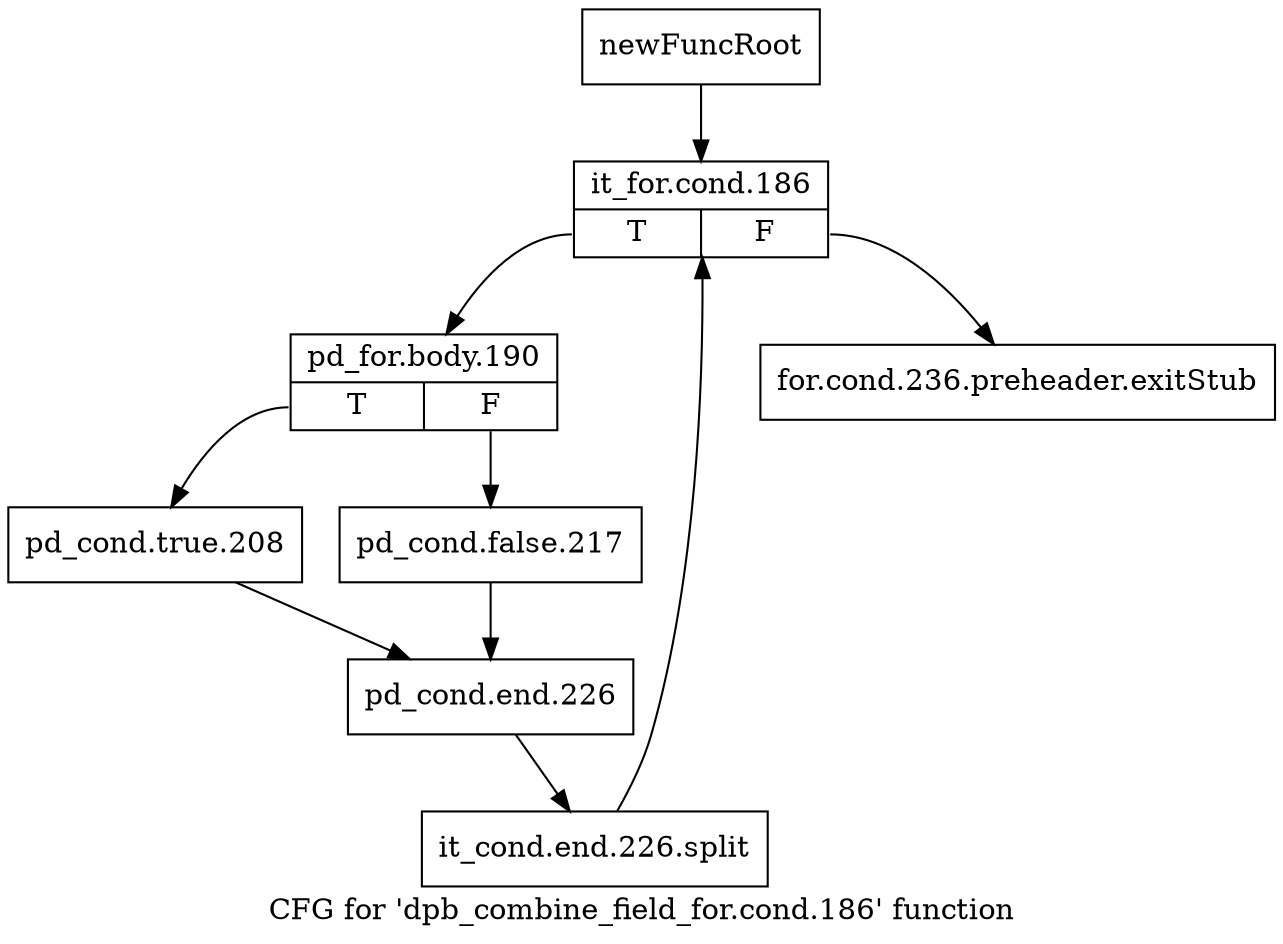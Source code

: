digraph "CFG for 'dpb_combine_field_for.cond.186' function" {
	label="CFG for 'dpb_combine_field_for.cond.186' function";

	Node0x276c670 [shape=record,label="{newFuncRoot}"];
	Node0x276c670 -> Node0x276c710;
	Node0x276c6c0 [shape=record,label="{for.cond.236.preheader.exitStub}"];
	Node0x276c710 [shape=record,label="{it_for.cond.186|{<s0>T|<s1>F}}"];
	Node0x276c710:s0 -> Node0x276c760;
	Node0x276c710:s1 -> Node0x276c6c0;
	Node0x276c760 [shape=record,label="{pd_for.body.190|{<s0>T|<s1>F}}"];
	Node0x276c760:s0 -> Node0x276c800;
	Node0x276c760:s1 -> Node0x276c7b0;
	Node0x276c7b0 [shape=record,label="{pd_cond.false.217}"];
	Node0x276c7b0 -> Node0x276c850;
	Node0x276c800 [shape=record,label="{pd_cond.true.208}"];
	Node0x276c800 -> Node0x276c850;
	Node0x276c850 [shape=record,label="{pd_cond.end.226}"];
	Node0x276c850 -> Node0x35cfb20;
	Node0x35cfb20 [shape=record,label="{it_cond.end.226.split}"];
	Node0x35cfb20 -> Node0x276c710;
}
